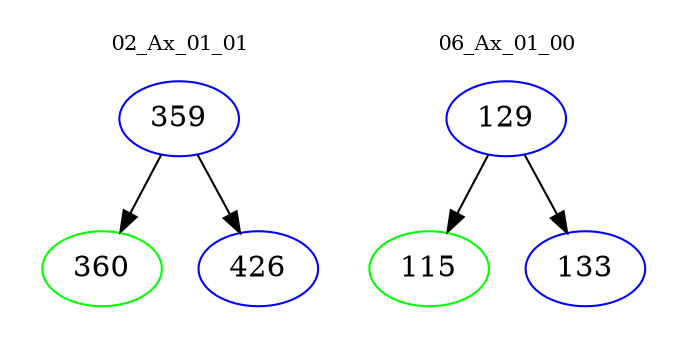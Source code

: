 digraph{
subgraph cluster_0 {
color = white
label = "02_Ax_01_01";
fontsize=10;
T0_359 [label="359", color="blue"]
T0_359 -> T0_360 [color="black"]
T0_360 [label="360", color="green"]
T0_359 -> T0_426 [color="black"]
T0_426 [label="426", color="blue"]
}
subgraph cluster_1 {
color = white
label = "06_Ax_01_00";
fontsize=10;
T1_129 [label="129", color="blue"]
T1_129 -> T1_115 [color="black"]
T1_115 [label="115", color="green"]
T1_129 -> T1_133 [color="black"]
T1_133 [label="133", color="blue"]
}
}
